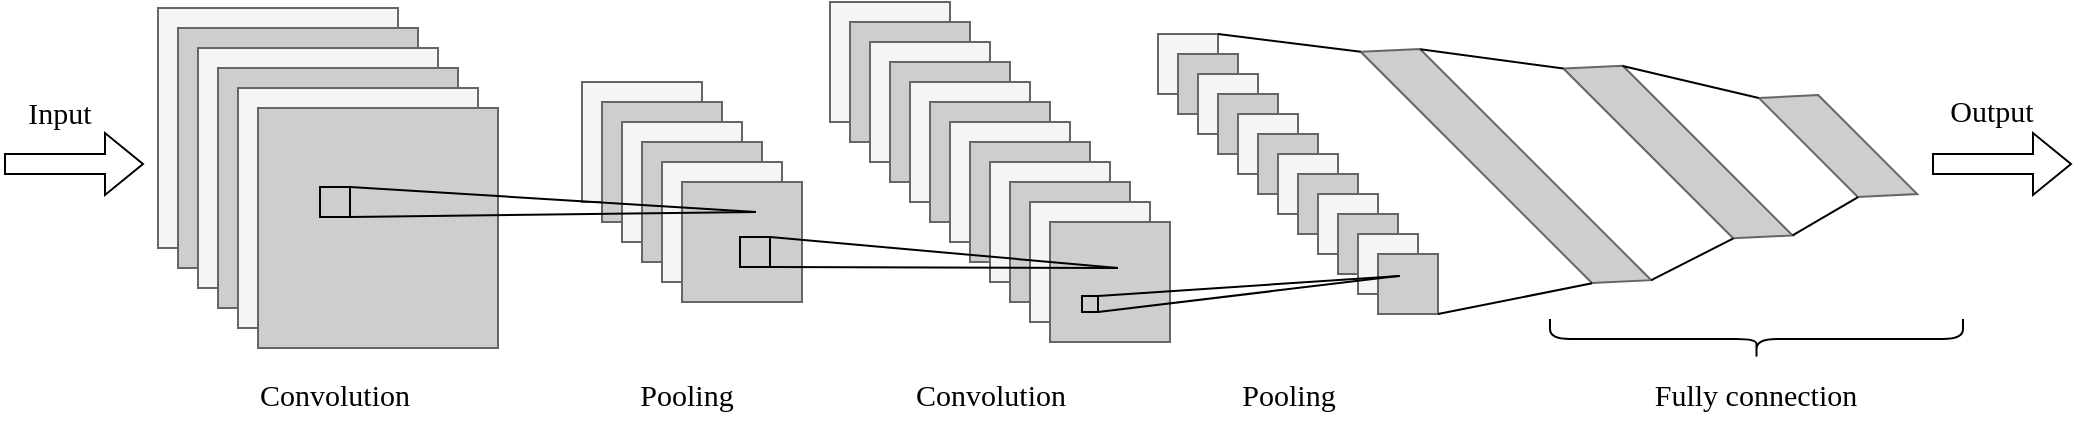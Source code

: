 <mxfile version="26.0.14">
  <diagram name="第 1 页" id="UoMC5vd8ivBnySxl2B_A">
    <mxGraphModel dx="1381" dy="904" grid="1" gridSize="10" guides="1" tooltips="1" connect="1" arrows="1" fold="1" page="1" pageScale="1" pageWidth="827" pageHeight="1169" math="0" shadow="0">
      <root>
        <mxCell id="0" />
        <mxCell id="1" parent="0" />
        <mxCell id="YsojD1Ku064s5TlPdt2M-1" value="" style="rounded=0;whiteSpace=wrap;html=1;fillColor=#f5f5f5;fontColor=#333333;strokeColor=#666666;fontFamily=Times New Roman;fontSize=15;" vertex="1" parent="1">
          <mxGeometry x="349" y="422" width="120" height="120" as="geometry" />
        </mxCell>
        <mxCell id="YsojD1Ku064s5TlPdt2M-2" value="" style="rounded=0;whiteSpace=wrap;html=1;fillColor=#CECECE;fontColor=#333333;strokeColor=#666666;fontFamily=Times New Roman;fontSize=15;" vertex="1" parent="1">
          <mxGeometry x="359" y="432" width="120" height="120" as="geometry" />
        </mxCell>
        <mxCell id="YsojD1Ku064s5TlPdt2M-3" value="" style="rounded=0;whiteSpace=wrap;html=1;fillColor=#f5f5f5;fontColor=#333333;strokeColor=#666666;fontFamily=Times New Roman;fontSize=15;" vertex="1" parent="1">
          <mxGeometry x="369" y="442" width="120" height="120" as="geometry" />
        </mxCell>
        <mxCell id="YsojD1Ku064s5TlPdt2M-4" value="" style="rounded=0;whiteSpace=wrap;html=1;fillColor=#CECECE;fontColor=#333333;strokeColor=#666666;fontFamily=Times New Roman;fontSize=15;" vertex="1" parent="1">
          <mxGeometry x="379" y="452" width="120" height="120" as="geometry" />
        </mxCell>
        <mxCell id="YsojD1Ku064s5TlPdt2M-5" value="" style="rounded=0;whiteSpace=wrap;html=1;fillColor=#f5f5f5;fontColor=#333333;strokeColor=#666666;fontFamily=Times New Roman;fontSize=15;" vertex="1" parent="1">
          <mxGeometry x="389" y="462" width="120" height="120" as="geometry" />
        </mxCell>
        <mxCell id="YsojD1Ku064s5TlPdt2M-6" value="" style="rounded=0;whiteSpace=wrap;html=1;fillColor=#CECECE;fontColor=#333333;strokeColor=#666666;fontFamily=Times New Roman;fontSize=15;" vertex="1" parent="1">
          <mxGeometry x="399" y="472" width="120" height="120" as="geometry" />
        </mxCell>
        <mxCell id="YsojD1Ku064s5TlPdt2M-13" value="" style="rounded=0;whiteSpace=wrap;html=1;aspect=fixed;fillColor=#f5f5f5;fontColor=#333333;strokeColor=#666666;fontFamily=Times New Roman;fontSize=15;" vertex="1" parent="1">
          <mxGeometry x="561" y="459" width="60" height="60" as="geometry" />
        </mxCell>
        <mxCell id="YsojD1Ku064s5TlPdt2M-14" value="" style="rounded=0;whiteSpace=wrap;html=1;aspect=fixed;fillColor=#CECECE;fontColor=#333333;strokeColor=#666666;fontFamily=Times New Roman;fontSize=15;" vertex="1" parent="1">
          <mxGeometry x="571" y="469" width="60" height="60" as="geometry" />
        </mxCell>
        <mxCell id="YsojD1Ku064s5TlPdt2M-15" value="" style="rounded=0;whiteSpace=wrap;html=1;aspect=fixed;fillColor=#f5f5f5;fontColor=#333333;strokeColor=#666666;fontFamily=Times New Roman;fontSize=15;" vertex="1" parent="1">
          <mxGeometry x="581" y="479" width="60" height="60" as="geometry" />
        </mxCell>
        <mxCell id="YsojD1Ku064s5TlPdt2M-16" value="" style="rounded=0;whiteSpace=wrap;html=1;aspect=fixed;fillColor=#CECECE;fontColor=#333333;strokeColor=#666666;fontFamily=Times New Roman;fontSize=15;" vertex="1" parent="1">
          <mxGeometry x="591" y="489" width="60" height="60" as="geometry" />
        </mxCell>
        <mxCell id="YsojD1Ku064s5TlPdt2M-17" value="" style="rounded=0;whiteSpace=wrap;html=1;aspect=fixed;fillColor=#f5f5f5;fontColor=#333333;strokeColor=#666666;fontFamily=Times New Roman;fontSize=15;" vertex="1" parent="1">
          <mxGeometry x="601" y="499" width="60" height="60" as="geometry" />
        </mxCell>
        <mxCell id="YsojD1Ku064s5TlPdt2M-18" value="" style="rounded=0;whiteSpace=wrap;html=1;aspect=fixed;fillColor=#CECECE;fontColor=#333333;strokeColor=#666666;fontFamily=Times New Roman;fontSize=15;" vertex="1" parent="1">
          <mxGeometry x="611" y="509" width="60" height="60" as="geometry" />
        </mxCell>
        <mxCell id="YsojD1Ku064s5TlPdt2M-19" value="" style="rounded=0;whiteSpace=wrap;html=1;aspect=fixed;fillColor=#f5f5f5;fontColor=#333333;strokeColor=#666666;fontFamily=Times New Roman;fontSize=15;" vertex="1" parent="1">
          <mxGeometry x="685" y="419" width="60" height="60" as="geometry" />
        </mxCell>
        <mxCell id="YsojD1Ku064s5TlPdt2M-20" value="" style="rounded=0;whiteSpace=wrap;html=1;aspect=fixed;fillColor=#CECECE;fontColor=#333333;strokeColor=#666666;fontFamily=Times New Roman;fontSize=15;" vertex="1" parent="1">
          <mxGeometry x="695" y="429" width="60" height="60" as="geometry" />
        </mxCell>
        <mxCell id="YsojD1Ku064s5TlPdt2M-21" value="" style="rounded=0;whiteSpace=wrap;html=1;aspect=fixed;fillColor=#f5f5f5;fontColor=#333333;strokeColor=#666666;fontFamily=Times New Roman;fontSize=15;" vertex="1" parent="1">
          <mxGeometry x="705" y="439" width="60" height="60" as="geometry" />
        </mxCell>
        <mxCell id="YsojD1Ku064s5TlPdt2M-22" value="" style="rounded=0;whiteSpace=wrap;html=1;aspect=fixed;fillColor=#CECECE;fontColor=#333333;strokeColor=#666666;fontFamily=Times New Roman;fontSize=15;" vertex="1" parent="1">
          <mxGeometry x="715" y="449" width="60" height="60" as="geometry" />
        </mxCell>
        <mxCell id="YsojD1Ku064s5TlPdt2M-23" value="" style="rounded=0;whiteSpace=wrap;html=1;aspect=fixed;fillColor=#f5f5f5;fontColor=#333333;strokeColor=#666666;fontFamily=Times New Roman;fontSize=15;" vertex="1" parent="1">
          <mxGeometry x="725" y="459" width="60" height="60" as="geometry" />
        </mxCell>
        <mxCell id="YsojD1Ku064s5TlPdt2M-24" value="" style="rounded=0;whiteSpace=wrap;html=1;aspect=fixed;fillColor=#CECECE;fontColor=#333333;strokeColor=#666666;fontFamily=Times New Roman;fontSize=15;" vertex="1" parent="1">
          <mxGeometry x="735" y="469" width="60" height="60" as="geometry" />
        </mxCell>
        <mxCell id="YsojD1Ku064s5TlPdt2M-25" value="" style="rounded=0;whiteSpace=wrap;html=1;aspect=fixed;fillColor=#f5f5f5;fontColor=#333333;strokeColor=#666666;fontFamily=Times New Roman;fontSize=15;" vertex="1" parent="1">
          <mxGeometry x="745" y="479" width="60" height="60" as="geometry" />
        </mxCell>
        <mxCell id="YsojD1Ku064s5TlPdt2M-26" value="" style="rounded=0;whiteSpace=wrap;html=1;aspect=fixed;fillColor=#CECECE;fontColor=#333333;strokeColor=#666666;fontFamily=Times New Roman;fontSize=15;" vertex="1" parent="1">
          <mxGeometry x="755" y="489" width="60" height="60" as="geometry" />
        </mxCell>
        <mxCell id="YsojD1Ku064s5TlPdt2M-27" value="" style="rounded=0;whiteSpace=wrap;html=1;aspect=fixed;fillColor=#f5f5f5;fontColor=#333333;strokeColor=#666666;fontFamily=Times New Roman;fontSize=15;" vertex="1" parent="1">
          <mxGeometry x="765" y="499" width="60" height="60" as="geometry" />
        </mxCell>
        <mxCell id="YsojD1Ku064s5TlPdt2M-28" value="" style="rounded=0;whiteSpace=wrap;html=1;aspect=fixed;fillColor=#CECECE;fontColor=#333333;strokeColor=#666666;fontFamily=Times New Roman;fontSize=15;" vertex="1" parent="1">
          <mxGeometry x="775" y="509" width="60" height="60" as="geometry" />
        </mxCell>
        <mxCell id="YsojD1Ku064s5TlPdt2M-29" value="" style="rounded=0;whiteSpace=wrap;html=1;aspect=fixed;fillColor=#f5f5f5;fontColor=#333333;strokeColor=#666666;fontFamily=Times New Roman;fontSize=15;" vertex="1" parent="1">
          <mxGeometry x="785" y="519" width="60" height="60" as="geometry" />
        </mxCell>
        <mxCell id="YsojD1Ku064s5TlPdt2M-30" value="" style="rounded=0;whiteSpace=wrap;html=1;aspect=fixed;fillColor=#f5f5f5;fontColor=#333333;strokeColor=#666666;fontFamily=Times New Roman;fontSize=15;" vertex="1" parent="1">
          <mxGeometry x="849" y="435" width="30" height="30" as="geometry" />
        </mxCell>
        <mxCell id="YsojD1Ku064s5TlPdt2M-32" value="" style="rounded=0;whiteSpace=wrap;html=1;aspect=fixed;fillColor=#CECECE;fontColor=#333333;strokeColor=#666666;fontFamily=Times New Roman;fontSize=15;" vertex="1" parent="1">
          <mxGeometry x="859" y="445" width="30" height="30" as="geometry" />
        </mxCell>
        <mxCell id="YsojD1Ku064s5TlPdt2M-33" value="" style="rounded=0;whiteSpace=wrap;html=1;aspect=fixed;fillColor=#f5f5f5;fontColor=#333333;strokeColor=#666666;fontFamily=Times New Roman;fontSize=15;" vertex="1" parent="1">
          <mxGeometry x="869" y="455" width="30" height="30" as="geometry" />
        </mxCell>
        <mxCell id="YsojD1Ku064s5TlPdt2M-34" value="" style="rounded=0;whiteSpace=wrap;html=1;aspect=fixed;fillColor=#CECECE;fontColor=#333333;strokeColor=#666666;fontFamily=Times New Roman;fontSize=15;" vertex="1" parent="1">
          <mxGeometry x="879" y="465" width="30" height="30" as="geometry" />
        </mxCell>
        <mxCell id="YsojD1Ku064s5TlPdt2M-35" value="" style="rounded=0;whiteSpace=wrap;html=1;aspect=fixed;fillColor=#f5f5f5;fontColor=#333333;strokeColor=#666666;fontFamily=Times New Roman;fontSize=15;" vertex="1" parent="1">
          <mxGeometry x="889" y="475" width="30" height="30" as="geometry" />
        </mxCell>
        <mxCell id="YsojD1Ku064s5TlPdt2M-36" value="" style="rounded=0;whiteSpace=wrap;html=1;aspect=fixed;fillColor=#CECECE;fontColor=#333333;strokeColor=#666666;fontFamily=Times New Roman;fontSize=15;" vertex="1" parent="1">
          <mxGeometry x="899" y="485" width="30" height="30" as="geometry" />
        </mxCell>
        <mxCell id="YsojD1Ku064s5TlPdt2M-37" value="" style="rounded=0;whiteSpace=wrap;html=1;aspect=fixed;fillColor=#f5f5f5;fontColor=#333333;strokeColor=#666666;fontFamily=Times New Roman;fontSize=15;" vertex="1" parent="1">
          <mxGeometry x="909" y="495" width="30" height="30" as="geometry" />
        </mxCell>
        <mxCell id="YsojD1Ku064s5TlPdt2M-38" value="" style="rounded=0;whiteSpace=wrap;html=1;aspect=fixed;fillColor=#CECECE;fontColor=#333333;strokeColor=#666666;fontFamily=Times New Roman;fontSize=15;" vertex="1" parent="1">
          <mxGeometry x="919" y="505" width="30" height="30" as="geometry" />
        </mxCell>
        <mxCell id="YsojD1Ku064s5TlPdt2M-39" value="" style="rounded=0;whiteSpace=wrap;html=1;aspect=fixed;fillColor=#f5f5f5;fontColor=#333333;strokeColor=#666666;fontFamily=Times New Roman;fontSize=15;" vertex="1" parent="1">
          <mxGeometry x="929" y="515" width="30" height="30" as="geometry" />
        </mxCell>
        <mxCell id="YsojD1Ku064s5TlPdt2M-40" value="" style="rounded=0;whiteSpace=wrap;html=1;aspect=fixed;fillColor=#CECECE;fontColor=#333333;strokeColor=#666666;fontFamily=Times New Roman;fontSize=15;" vertex="1" parent="1">
          <mxGeometry x="939" y="525" width="30" height="30" as="geometry" />
        </mxCell>
        <mxCell id="YsojD1Ku064s5TlPdt2M-41" value="" style="rounded=0;whiteSpace=wrap;html=1;aspect=fixed;fillColor=#f5f5f5;fontColor=#333333;strokeColor=#666666;fontFamily=Times New Roman;fontSize=15;" vertex="1" parent="1">
          <mxGeometry x="949" y="535" width="30" height="30" as="geometry" />
        </mxCell>
        <mxCell id="YsojD1Ku064s5TlPdt2M-42" value="" style="rounded=0;whiteSpace=wrap;html=1;aspect=fixed;fillColor=#CECECE;fontColor=#333333;strokeColor=#666666;fontFamily=Times New Roman;fontSize=15;" vertex="1" parent="1">
          <mxGeometry x="959" y="545" width="30" height="30" as="geometry" />
        </mxCell>
        <mxCell id="YsojD1Ku064s5TlPdt2M-52" value="" style="rounded=0;whiteSpace=wrap;html=1;aspect=fixed;fillColor=#CECECE;fontColor=#333333;strokeColor=#666666;fontFamily=Times New Roman;fontSize=15;" vertex="1" parent="1">
          <mxGeometry x="795" y="529" width="60" height="60" as="geometry" />
        </mxCell>
        <mxCell id="YsojD1Ku064s5TlPdt2M-54" value="" style="shape=parallelogram;perimeter=parallelogramPerimeter;whiteSpace=wrap;html=1;fixedSize=1;direction=south;rotation=315;fillColor=#CECECE;fontColor=#333333;strokeColor=#666666;fontFamily=Times New Roman;fontSize=15;" vertex="1" parent="1">
          <mxGeometry x="1012" y="409.25" width="22" height="183.5" as="geometry" />
        </mxCell>
        <mxCell id="YsojD1Ku064s5TlPdt2M-55" value="" style="shape=parallelogram;perimeter=parallelogramPerimeter;whiteSpace=wrap;html=1;fixedSize=1;direction=south;rotation=315;fillColor=#CECECE;fontColor=#333333;strokeColor=#666666;fontFamily=Times New Roman;fontSize=15;" vertex="1" parent="1">
          <mxGeometry x="1098" y="424" width="22" height="140" as="geometry" />
        </mxCell>
        <mxCell id="YsojD1Ku064s5TlPdt2M-56" value="" style="shape=parallelogram;perimeter=parallelogramPerimeter;whiteSpace=wrap;html=1;fixedSize=1;direction=south;rotation=315;fillColor=#CECECE;fontColor=#333333;strokeColor=#666666;fontFamily=Times New Roman;fontSize=15;" vertex="1" parent="1">
          <mxGeometry x="1178" y="446" width="22" height="90" as="geometry" />
        </mxCell>
        <mxCell id="YsojD1Ku064s5TlPdt2M-57" value="" style="shape=flexArrow;endArrow=classic;html=1;rounded=0;fontFamily=Times New Roman;fontSize=15;" edge="1" parent="1">
          <mxGeometry width="50" height="50" relative="1" as="geometry">
            <mxPoint x="272" y="500" as="sourcePoint" />
            <mxPoint x="342" y="500" as="targetPoint" />
          </mxGeometry>
        </mxCell>
        <mxCell id="YsojD1Ku064s5TlPdt2M-60" value="" style="rounded=0;whiteSpace=wrap;html=1;fillColor=#CECECE;fontFamily=Times New Roman;fontSize=15;" vertex="1" parent="1">
          <mxGeometry x="430" y="511.5" width="15" height="15" as="geometry" />
        </mxCell>
        <mxCell id="YsojD1Ku064s5TlPdt2M-61" value="" style="rounded=0;whiteSpace=wrap;html=1;aspect=fixed;fillColor=#CECECE;fontColor=#333333;strokeColor=#000000;fontFamily=Times New Roman;fontSize=15;" vertex="1" parent="1">
          <mxGeometry x="811" y="566" width="8" height="8" as="geometry" />
        </mxCell>
        <mxCell id="YsojD1Ku064s5TlPdt2M-63" value="" style="rounded=0;whiteSpace=wrap;html=1;fillColor=#CECECE;fontColor=#333333;strokeColor=#000000;fontFamily=Times New Roman;fontSize=15;" vertex="1" parent="1">
          <mxGeometry x="640" y="536.5" width="15" height="15" as="geometry" />
        </mxCell>
        <mxCell id="YsojD1Ku064s5TlPdt2M-65" value="" style="endArrow=none;html=1;rounded=0;exitX=1;exitY=0;exitDx=0;exitDy=0;entryX=0.233;entryY=0.183;entryDx=0;entryDy=0;entryPerimeter=0;fontFamily=Times New Roman;fontSize=15;" edge="1" parent="1" source="YsojD1Ku064s5TlPdt2M-60">
          <mxGeometry width="50" height="50" relative="1" as="geometry">
            <mxPoint x="446" y="511" as="sourcePoint" />
            <mxPoint x="648" y="524" as="targetPoint" />
          </mxGeometry>
        </mxCell>
        <mxCell id="YsojD1Ku064s5TlPdt2M-66" value="" style="endArrow=none;html=1;rounded=0;exitX=1;exitY=1;exitDx=0;exitDy=0;entryX=1;entryY=1;entryDx=0;entryDy=0;fontFamily=Times New Roman;fontSize=15;" edge="1" parent="1" source="YsojD1Ku064s5TlPdt2M-60">
          <mxGeometry width="50" height="50" relative="1" as="geometry">
            <mxPoint x="446" y="527" as="sourcePoint" />
            <mxPoint x="648" y="524" as="targetPoint" />
          </mxGeometry>
        </mxCell>
        <mxCell id="YsojD1Ku064s5TlPdt2M-67" value="" style="endArrow=none;html=1;rounded=0;exitX=1;exitY=0;exitDx=0;exitDy=0;entryX=0;entryY=0.25;entryDx=0;entryDy=0;fontFamily=Times New Roman;fontSize=15;" edge="1" parent="1" source="YsojD1Ku064s5TlPdt2M-63">
          <mxGeometry width="50" height="50" relative="1" as="geometry">
            <mxPoint x="672" y="536.5" as="sourcePoint" />
            <mxPoint x="829" y="552" as="targetPoint" />
          </mxGeometry>
        </mxCell>
        <mxCell id="YsojD1Ku064s5TlPdt2M-68" value="" style="endArrow=none;html=1;rounded=0;exitX=1;exitY=1;exitDx=0;exitDy=0;fontFamily=Times New Roman;fontSize=15;" edge="1" parent="1" source="YsojD1Ku064s5TlPdt2M-63">
          <mxGeometry width="50" height="50" relative="1" as="geometry">
            <mxPoint x="672" y="551.5" as="sourcePoint" />
            <mxPoint x="829" y="552" as="targetPoint" />
          </mxGeometry>
        </mxCell>
        <mxCell id="YsojD1Ku064s5TlPdt2M-69" value="" style="endArrow=none;html=1;rounded=0;exitX=1;exitY=0;exitDx=0;exitDy=0;entryX=0;entryY=1;entryDx=0;entryDy=0;fillColor=#f5f5f5;strokeColor=#000000;fontFamily=Times New Roman;fontSize=15;" edge="1" parent="1" source="YsojD1Ku064s5TlPdt2M-61">
          <mxGeometry width="50" height="50" relative="1" as="geometry">
            <mxPoint x="910" y="600" as="sourcePoint" />
            <mxPoint x="970" y="556" as="targetPoint" />
          </mxGeometry>
        </mxCell>
        <mxCell id="YsojD1Ku064s5TlPdt2M-70" value="" style="endArrow=none;html=1;rounded=0;exitX=1;exitY=1;exitDx=0;exitDy=0;entryX=0;entryY=1;entryDx=0;entryDy=0;fillColor=#f5f5f5;strokeColor=#000000;fontFamily=Times New Roman;fontSize=15;" edge="1" parent="1" source="YsojD1Ku064s5TlPdt2M-61">
          <mxGeometry width="50" height="50" relative="1" as="geometry">
            <mxPoint x="910" y="620" as="sourcePoint" />
            <mxPoint x="969" y="556" as="targetPoint" />
          </mxGeometry>
        </mxCell>
        <mxCell id="YsojD1Ku064s5TlPdt2M-71" value="" style="endArrow=none;html=1;rounded=0;exitX=1;exitY=1;exitDx=0;exitDy=0;entryX=0.892;entryY=1.001;entryDx=0;entryDy=0;entryPerimeter=0;fontFamily=Times New Roman;fontSize=15;" edge="1" parent="1" source="YsojD1Ku064s5TlPdt2M-42" target="YsojD1Ku064s5TlPdt2M-54">
          <mxGeometry width="50" height="50" relative="1" as="geometry">
            <mxPoint x="1074" y="650" as="sourcePoint" />
            <mxPoint x="1124" y="600" as="targetPoint" />
          </mxGeometry>
        </mxCell>
        <mxCell id="YsojD1Ku064s5TlPdt2M-72" value="" style="endArrow=none;html=1;rounded=0;exitX=1;exitY=0;exitDx=0;exitDy=0;entryX=0;entryY=1;entryDx=0;entryDy=0;fillColor=#f5f5f5;strokeColor=#000000;fontFamily=Times New Roman;fontSize=15;" edge="1" parent="1" source="YsojD1Ku064s5TlPdt2M-30" target="YsojD1Ku064s5TlPdt2M-54">
          <mxGeometry width="50" height="50" relative="1" as="geometry">
            <mxPoint x="889" y="403.25" as="sourcePoint" />
            <mxPoint x="963.345" y="449.901" as="targetPoint" />
          </mxGeometry>
        </mxCell>
        <mxCell id="YsojD1Ku064s5TlPdt2M-73" value="" style="endArrow=none;html=1;rounded=0;exitX=1;exitY=0;exitDx=0;exitDy=0;entryX=0.858;entryY=0.998;entryDx=0;entryDy=0;entryPerimeter=0;fontFamily=Times New Roman;fontSize=15;" edge="1" parent="1" source="YsojD1Ku064s5TlPdt2M-54" target="YsojD1Ku064s5TlPdt2M-55">
          <mxGeometry width="50" height="50" relative="1" as="geometry">
            <mxPoint x="1114" y="580" as="sourcePoint" />
            <mxPoint x="1164" y="530" as="targetPoint" />
          </mxGeometry>
        </mxCell>
        <mxCell id="YsojD1Ku064s5TlPdt2M-74" value="" style="endArrow=none;html=1;rounded=0;exitX=0.11;exitY=0.002;exitDx=0;exitDy=0;exitPerimeter=0;entryX=0;entryY=1;entryDx=0;entryDy=0;fontFamily=Times New Roman;fontSize=15;" edge="1" parent="1" source="YsojD1Ku064s5TlPdt2M-54" target="YsojD1Ku064s5TlPdt2M-55">
          <mxGeometry width="50" height="50" relative="1" as="geometry">
            <mxPoint x="993" y="430" as="sourcePoint" />
            <mxPoint x="1084" y="390" as="targetPoint" />
          </mxGeometry>
        </mxCell>
        <mxCell id="YsojD1Ku064s5TlPdt2M-75" value="" style="endArrow=none;html=1;rounded=0;exitX=0.143;exitY=0.008;exitDx=0;exitDy=0;exitPerimeter=0;entryX=0;entryY=1;entryDx=0;entryDy=0;fontFamily=Times New Roman;fontSize=15;" edge="1" parent="1" source="YsojD1Ku064s5TlPdt2M-55" target="YsojD1Ku064s5TlPdt2M-56">
          <mxGeometry width="50" height="50" relative="1" as="geometry">
            <mxPoint x="1124" y="416" as="sourcePoint" />
            <mxPoint x="1194" y="422" as="targetPoint" />
          </mxGeometry>
        </mxCell>
        <mxCell id="YsojD1Ku064s5TlPdt2M-76" value="" style="endArrow=none;html=1;rounded=0;exitX=1;exitY=0;exitDx=0;exitDy=0;entryX=0.78;entryY=1.001;entryDx=0;entryDy=0;entryPerimeter=0;fontFamily=Times New Roman;fontSize=15;" edge="1" parent="1" source="YsojD1Ku064s5TlPdt2M-55" target="YsojD1Ku064s5TlPdt2M-56">
          <mxGeometry width="50" height="50" relative="1" as="geometry">
            <mxPoint x="1214" y="533" as="sourcePoint" />
            <mxPoint x="1253" y="509" as="targetPoint" />
          </mxGeometry>
        </mxCell>
        <mxCell id="YsojD1Ku064s5TlPdt2M-77" value="" style="shape=flexArrow;endArrow=classic;html=1;rounded=0;fontFamily=Times New Roman;fontSize=15;" edge="1" parent="1">
          <mxGeometry width="50" height="50" relative="1" as="geometry">
            <mxPoint x="1236" y="500" as="sourcePoint" />
            <mxPoint x="1306" y="500" as="targetPoint" />
          </mxGeometry>
        </mxCell>
        <mxCell id="YsojD1Ku064s5TlPdt2M-78" value="Input" style="text;html=1;align=center;verticalAlign=middle;whiteSpace=wrap;rounded=0;fontFamily=Times New Roman;fontSize=15;" vertex="1" parent="1">
          <mxGeometry x="270" y="459" width="60" height="30" as="geometry" />
        </mxCell>
        <mxCell id="YsojD1Ku064s5TlPdt2M-79" value="Output" style="text;html=1;align=center;verticalAlign=middle;whiteSpace=wrap;rounded=0;fontFamily=Times New Roman;fontSize=15;" vertex="1" parent="1">
          <mxGeometry x="1236" y="458" width="60" height="30" as="geometry" />
        </mxCell>
        <mxCell id="YsojD1Ku064s5TlPdt2M-81" value="Convolution" style="text;html=1;align=center;verticalAlign=middle;whiteSpace=wrap;rounded=0;fontFamily=Times New Roman;fontSize=15;" vertex="1" parent="1">
          <mxGeometry x="390.75" y="600" width="92.5" height="30" as="geometry" />
        </mxCell>
        <mxCell id="YsojD1Ku064s5TlPdt2M-82" value="Pooling" style="text;html=1;align=center;verticalAlign=middle;whiteSpace=wrap;rounded=0;fontFamily=Times New Roman;fontSize=15;" vertex="1" parent="1">
          <mxGeometry x="567" y="600" width="92.5" height="30" as="geometry" />
        </mxCell>
        <mxCell id="YsojD1Ku064s5TlPdt2M-83" value="Convolution" style="text;html=1;align=center;verticalAlign=middle;whiteSpace=wrap;rounded=0;fontFamily=Times New Roman;fontSize=15;" vertex="1" parent="1">
          <mxGeometry x="718.5" y="600" width="92.5" height="30" as="geometry" />
        </mxCell>
        <mxCell id="YsojD1Ku064s5TlPdt2M-84" value="Pooling" style="text;html=1;align=center;verticalAlign=middle;whiteSpace=wrap;rounded=0;fontFamily=Times New Roman;fontSize=15;" vertex="1" parent="1">
          <mxGeometry x="867.75" y="600" width="92.5" height="30" as="geometry" />
        </mxCell>
        <mxCell id="YsojD1Ku064s5TlPdt2M-85" value="Fully connection" style="text;html=1;align=center;verticalAlign=middle;whiteSpace=wrap;rounded=0;fontFamily=Times New Roman;fontSize=15;" vertex="1" parent="1">
          <mxGeometry x="1071.25" y="600" width="154" height="30" as="geometry" />
        </mxCell>
        <mxCell id="YsojD1Ku064s5TlPdt2M-86" value="" style="shape=curlyBracket;whiteSpace=wrap;html=1;rounded=1;flipH=1;labelPosition=right;verticalLabelPosition=middle;align=left;verticalAlign=middle;rotation=90;fontFamily=Times New Roman;fontSize=15;" vertex="1" parent="1">
          <mxGeometry x="1138.25" y="484.25" width="20" height="206.5" as="geometry" />
        </mxCell>
      </root>
    </mxGraphModel>
  </diagram>
</mxfile>
